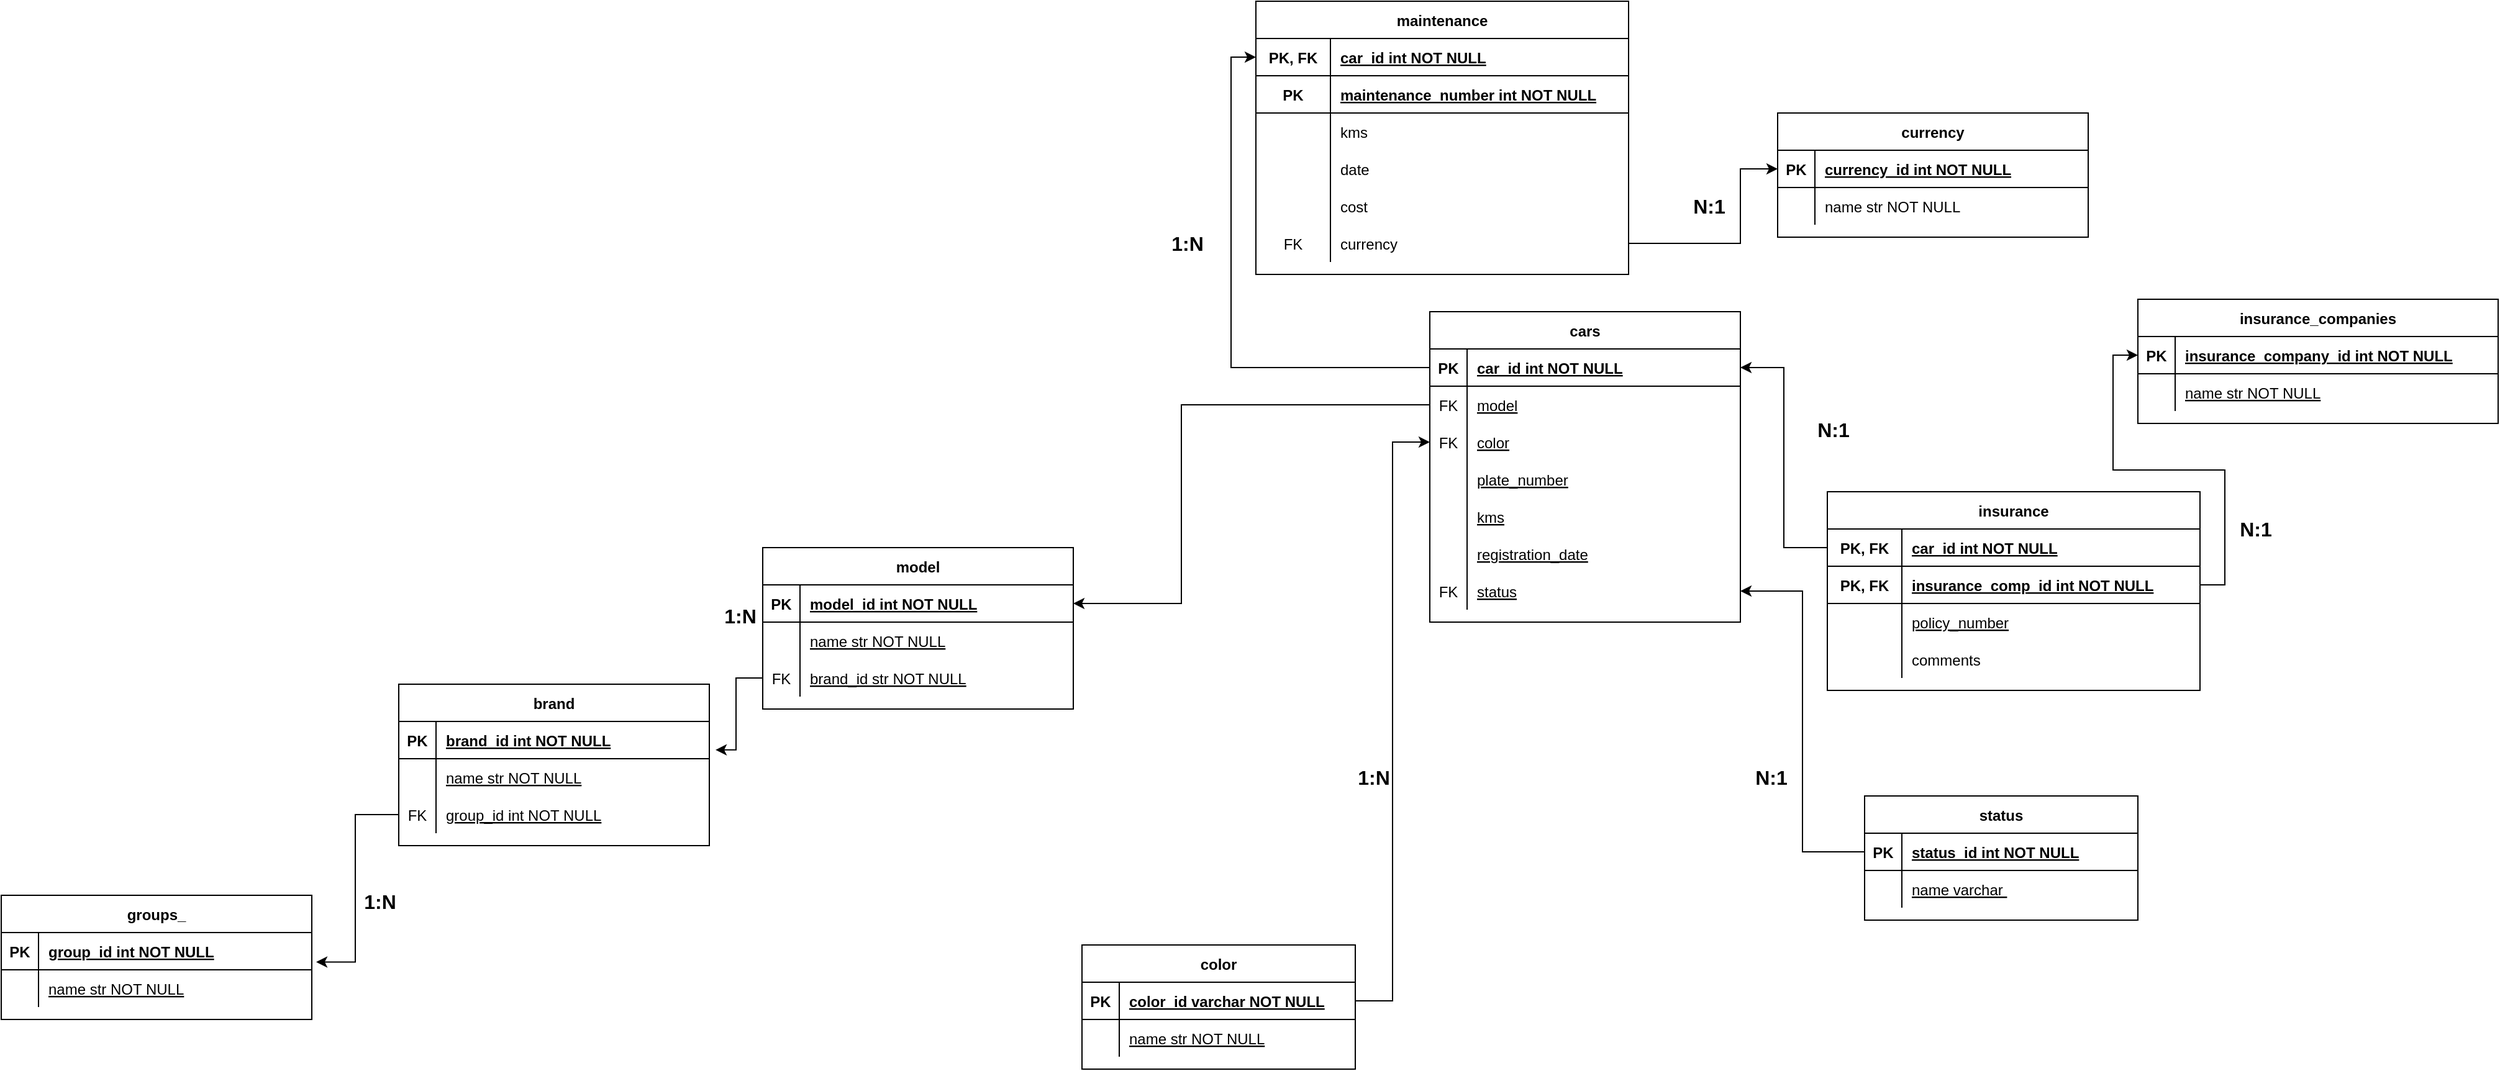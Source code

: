 <mxfile version="20.2.3" type="device"><diagram id="R2lEEEUBdFMjLlhIrx00" name="Page-1"><mxGraphModel dx="3155" dy="2134" grid="1" gridSize="10" guides="1" tooltips="1" connect="1" arrows="1" fold="1" page="1" pageScale="1" pageWidth="850" pageHeight="1100" math="0" shadow="0" extFonts="Permanent Marker^https://fonts.googleapis.com/css?family=Permanent+Marker"><root><mxCell id="0"/><mxCell id="1" parent="0"/><mxCell id="C-vyLk0tnHw3VtMMgP7b-13" value="currency" style="shape=table;startSize=30;container=1;collapsible=1;childLayout=tableLayout;fixedRows=1;rowLines=0;fontStyle=1;align=center;resizeLast=1;" parent="1" vertex="1"><mxGeometry x="400" y="-40" width="250" height="100" as="geometry"/></mxCell><mxCell id="C-vyLk0tnHw3VtMMgP7b-14" value="" style="shape=partialRectangle;collapsible=0;dropTarget=0;pointerEvents=0;fillColor=none;points=[[0,0.5],[1,0.5]];portConstraint=eastwest;top=0;left=0;right=0;bottom=1;" parent="C-vyLk0tnHw3VtMMgP7b-13" vertex="1"><mxGeometry y="30" width="250" height="30" as="geometry"/></mxCell><mxCell id="C-vyLk0tnHw3VtMMgP7b-15" value="PK" style="shape=partialRectangle;overflow=hidden;connectable=0;fillColor=none;top=0;left=0;bottom=0;right=0;fontStyle=1;" parent="C-vyLk0tnHw3VtMMgP7b-14" vertex="1"><mxGeometry width="30" height="30" as="geometry"><mxRectangle width="30" height="30" as="alternateBounds"/></mxGeometry></mxCell><mxCell id="C-vyLk0tnHw3VtMMgP7b-16" value="currency_id int NOT NULL " style="shape=partialRectangle;overflow=hidden;connectable=0;fillColor=none;top=0;left=0;bottom=0;right=0;align=left;spacingLeft=6;fontStyle=5;" parent="C-vyLk0tnHw3VtMMgP7b-14" vertex="1"><mxGeometry x="30" width="220" height="30" as="geometry"><mxRectangle width="220" height="30" as="alternateBounds"/></mxGeometry></mxCell><mxCell id="C-vyLk0tnHw3VtMMgP7b-17" value="" style="shape=partialRectangle;collapsible=0;dropTarget=0;pointerEvents=0;fillColor=none;points=[[0,0.5],[1,0.5]];portConstraint=eastwest;top=0;left=0;right=0;bottom=0;" parent="C-vyLk0tnHw3VtMMgP7b-13" vertex="1"><mxGeometry y="60" width="250" height="30" as="geometry"/></mxCell><mxCell id="C-vyLk0tnHw3VtMMgP7b-18" value="" style="shape=partialRectangle;overflow=hidden;connectable=0;fillColor=none;top=0;left=0;bottom=0;right=0;" parent="C-vyLk0tnHw3VtMMgP7b-17" vertex="1"><mxGeometry width="30" height="30" as="geometry"><mxRectangle width="30" height="30" as="alternateBounds"/></mxGeometry></mxCell><mxCell id="C-vyLk0tnHw3VtMMgP7b-19" value="name str NOT NULL" style="shape=partialRectangle;overflow=hidden;connectable=0;fillColor=none;top=0;left=0;bottom=0;right=0;align=left;spacingLeft=6;" parent="C-vyLk0tnHw3VtMMgP7b-17" vertex="1"><mxGeometry x="30" width="220" height="30" as="geometry"><mxRectangle width="220" height="30" as="alternateBounds"/></mxGeometry></mxCell><mxCell id="C-vyLk0tnHw3VtMMgP7b-23" value="cars" style="shape=table;startSize=30;container=1;collapsible=1;childLayout=tableLayout;fixedRows=1;rowLines=0;fontStyle=1;align=center;resizeLast=1;" parent="1" vertex="1"><mxGeometry x="120" y="120" width="250" height="250" as="geometry"/></mxCell><mxCell id="C-vyLk0tnHw3VtMMgP7b-24" value="" style="shape=partialRectangle;collapsible=0;dropTarget=0;pointerEvents=0;fillColor=none;points=[[0,0.5],[1,0.5]];portConstraint=eastwest;top=0;left=0;right=0;bottom=1;" parent="C-vyLk0tnHw3VtMMgP7b-23" vertex="1"><mxGeometry y="30" width="250" height="30" as="geometry"/></mxCell><mxCell id="C-vyLk0tnHw3VtMMgP7b-25" value="PK" style="shape=partialRectangle;overflow=hidden;connectable=0;fillColor=none;top=0;left=0;bottom=0;right=0;fontStyle=1;" parent="C-vyLk0tnHw3VtMMgP7b-24" vertex="1"><mxGeometry width="30" height="30" as="geometry"><mxRectangle width="30" height="30" as="alternateBounds"/></mxGeometry></mxCell><mxCell id="C-vyLk0tnHw3VtMMgP7b-26" value="car_id int NOT NULL " style="shape=partialRectangle;overflow=hidden;connectable=0;fillColor=none;top=0;left=0;bottom=0;right=0;align=left;spacingLeft=6;fontStyle=5;" parent="C-vyLk0tnHw3VtMMgP7b-24" vertex="1"><mxGeometry x="30" width="220" height="30" as="geometry"><mxRectangle width="220" height="30" as="alternateBounds"/></mxGeometry></mxCell><mxCell id="C-vyLk0tnHw3VtMMgP7b-27" value="" style="shape=partialRectangle;collapsible=0;dropTarget=0;pointerEvents=0;fillColor=none;points=[[0,0.5],[1,0.5]];portConstraint=eastwest;top=0;left=0;right=0;bottom=0;" parent="C-vyLk0tnHw3VtMMgP7b-23" vertex="1"><mxGeometry y="60" width="250" height="30" as="geometry"/></mxCell><mxCell id="C-vyLk0tnHw3VtMMgP7b-28" value="FK" style="shape=partialRectangle;overflow=hidden;connectable=0;fillColor=none;top=0;left=0;bottom=0;right=0;" parent="C-vyLk0tnHw3VtMMgP7b-27" vertex="1"><mxGeometry width="30" height="30" as="geometry"><mxRectangle width="30" height="30" as="alternateBounds"/></mxGeometry></mxCell><mxCell id="C-vyLk0tnHw3VtMMgP7b-29" value="model" style="shape=partialRectangle;overflow=hidden;connectable=0;fillColor=none;top=0;left=0;bottom=0;right=0;align=left;spacingLeft=6;fontStyle=4" parent="C-vyLk0tnHw3VtMMgP7b-27" vertex="1"><mxGeometry x="30" width="220" height="30" as="geometry"><mxRectangle width="220" height="30" as="alternateBounds"/></mxGeometry></mxCell><mxCell id="4IyS7tTy5rEUEqQBm6Ka-112" value="" style="shape=partialRectangle;collapsible=0;dropTarget=0;pointerEvents=0;fillColor=none;points=[[0,0.5],[1,0.5]];portConstraint=eastwest;top=0;left=0;right=0;bottom=0;" vertex="1" parent="C-vyLk0tnHw3VtMMgP7b-23"><mxGeometry y="90" width="250" height="30" as="geometry"/></mxCell><mxCell id="4IyS7tTy5rEUEqQBm6Ka-113" value="FK" style="shape=partialRectangle;overflow=hidden;connectable=0;fillColor=none;top=0;left=0;bottom=0;right=0;" vertex="1" parent="4IyS7tTy5rEUEqQBm6Ka-112"><mxGeometry width="30" height="30" as="geometry"><mxRectangle width="30" height="30" as="alternateBounds"/></mxGeometry></mxCell><mxCell id="4IyS7tTy5rEUEqQBm6Ka-114" value="color" style="shape=partialRectangle;overflow=hidden;connectable=0;fillColor=none;top=0;left=0;bottom=0;right=0;align=left;spacingLeft=6;fontStyle=4" vertex="1" parent="4IyS7tTy5rEUEqQBm6Ka-112"><mxGeometry x="30" width="220" height="30" as="geometry"><mxRectangle width="220" height="30" as="alternateBounds"/></mxGeometry></mxCell><mxCell id="4IyS7tTy5rEUEqQBm6Ka-4" value="" style="shape=partialRectangle;collapsible=0;dropTarget=0;pointerEvents=0;fillColor=none;points=[[0,0.5],[1,0.5]];portConstraint=eastwest;top=0;left=0;right=0;bottom=0;" vertex="1" parent="C-vyLk0tnHw3VtMMgP7b-23"><mxGeometry y="120" width="250" height="30" as="geometry"/></mxCell><mxCell id="4IyS7tTy5rEUEqQBm6Ka-5" value="" style="shape=partialRectangle;overflow=hidden;connectable=0;fillColor=none;top=0;left=0;bottom=0;right=0;" vertex="1" parent="4IyS7tTy5rEUEqQBm6Ka-4"><mxGeometry width="30" height="30" as="geometry"><mxRectangle width="30" height="30" as="alternateBounds"/></mxGeometry></mxCell><mxCell id="4IyS7tTy5rEUEqQBm6Ka-6" value="plate_number" style="shape=partialRectangle;overflow=hidden;connectable=0;fillColor=none;top=0;left=0;bottom=0;right=0;align=left;spacingLeft=6;fontStyle=4" vertex="1" parent="4IyS7tTy5rEUEqQBm6Ka-4"><mxGeometry x="30" width="220" height="30" as="geometry"><mxRectangle width="220" height="30" as="alternateBounds"/></mxGeometry></mxCell><mxCell id="4IyS7tTy5rEUEqQBm6Ka-7" value="" style="shape=partialRectangle;collapsible=0;dropTarget=0;pointerEvents=0;fillColor=none;points=[[0,0.5],[1,0.5]];portConstraint=eastwest;top=0;left=0;right=0;bottom=0;" vertex="1" parent="C-vyLk0tnHw3VtMMgP7b-23"><mxGeometry y="150" width="250" height="30" as="geometry"/></mxCell><mxCell id="4IyS7tTy5rEUEqQBm6Ka-8" value="" style="shape=partialRectangle;overflow=hidden;connectable=0;fillColor=none;top=0;left=0;bottom=0;right=0;" vertex="1" parent="4IyS7tTy5rEUEqQBm6Ka-7"><mxGeometry width="30" height="30" as="geometry"><mxRectangle width="30" height="30" as="alternateBounds"/></mxGeometry></mxCell><mxCell id="4IyS7tTy5rEUEqQBm6Ka-9" value="kms" style="shape=partialRectangle;overflow=hidden;connectable=0;fillColor=none;top=0;left=0;bottom=0;right=0;align=left;spacingLeft=6;fontStyle=4" vertex="1" parent="4IyS7tTy5rEUEqQBm6Ka-7"><mxGeometry x="30" width="220" height="30" as="geometry"><mxRectangle width="220" height="30" as="alternateBounds"/></mxGeometry></mxCell><mxCell id="4IyS7tTy5rEUEqQBm6Ka-10" value="" style="shape=partialRectangle;collapsible=0;dropTarget=0;pointerEvents=0;fillColor=none;points=[[0,0.5],[1,0.5]];portConstraint=eastwest;top=0;left=0;right=0;bottom=0;" vertex="1" parent="C-vyLk0tnHw3VtMMgP7b-23"><mxGeometry y="180" width="250" height="30" as="geometry"/></mxCell><mxCell id="4IyS7tTy5rEUEqQBm6Ka-11" value="" style="shape=partialRectangle;overflow=hidden;connectable=0;fillColor=none;top=0;left=0;bottom=0;right=0;" vertex="1" parent="4IyS7tTy5rEUEqQBm6Ka-10"><mxGeometry width="30" height="30" as="geometry"><mxRectangle width="30" height="30" as="alternateBounds"/></mxGeometry></mxCell><mxCell id="4IyS7tTy5rEUEqQBm6Ka-12" value="registration_date" style="shape=partialRectangle;overflow=hidden;connectable=0;fillColor=none;top=0;left=0;bottom=0;right=0;align=left;spacingLeft=6;fontStyle=4" vertex="1" parent="4IyS7tTy5rEUEqQBm6Ka-10"><mxGeometry x="30" width="220" height="30" as="geometry"><mxRectangle width="220" height="30" as="alternateBounds"/></mxGeometry></mxCell><mxCell id="4IyS7tTy5rEUEqQBm6Ka-13" value="" style="shape=partialRectangle;collapsible=0;dropTarget=0;pointerEvents=0;fillColor=none;points=[[0,0.5],[1,0.5]];portConstraint=eastwest;top=0;left=0;right=0;bottom=0;" vertex="1" parent="C-vyLk0tnHw3VtMMgP7b-23"><mxGeometry y="210" width="250" height="30" as="geometry"/></mxCell><mxCell id="4IyS7tTy5rEUEqQBm6Ka-14" value="FK" style="shape=partialRectangle;overflow=hidden;connectable=0;fillColor=none;top=0;left=0;bottom=0;right=0;" vertex="1" parent="4IyS7tTy5rEUEqQBm6Ka-13"><mxGeometry width="30" height="30" as="geometry"><mxRectangle width="30" height="30" as="alternateBounds"/></mxGeometry></mxCell><mxCell id="4IyS7tTy5rEUEqQBm6Ka-15" value="status" style="shape=partialRectangle;overflow=hidden;connectable=0;fillColor=none;top=0;left=0;bottom=0;right=0;align=left;spacingLeft=6;fontStyle=4" vertex="1" parent="4IyS7tTy5rEUEqQBm6Ka-13"><mxGeometry x="30" width="220" height="30" as="geometry"><mxRectangle width="220" height="30" as="alternateBounds"/></mxGeometry></mxCell><mxCell id="4IyS7tTy5rEUEqQBm6Ka-37" value="maintenance" style="shape=table;startSize=30;container=1;collapsible=1;childLayout=tableLayout;fixedRows=1;rowLines=0;fontStyle=1;align=center;resizeLast=1;" vertex="1" parent="1"><mxGeometry x="-20" y="-130" width="300" height="220" as="geometry"/></mxCell><mxCell id="4IyS7tTy5rEUEqQBm6Ka-38" value="" style="shape=partialRectangle;collapsible=0;dropTarget=0;pointerEvents=0;fillColor=none;points=[[0,0.5],[1,0.5]];portConstraint=eastwest;top=0;left=0;right=0;bottom=1;" vertex="1" parent="4IyS7tTy5rEUEqQBm6Ka-37"><mxGeometry y="30" width="300" height="30" as="geometry"/></mxCell><mxCell id="4IyS7tTy5rEUEqQBm6Ka-39" value="PK, FK" style="shape=partialRectangle;overflow=hidden;connectable=0;fillColor=none;top=0;left=0;bottom=0;right=0;fontStyle=1;" vertex="1" parent="4IyS7tTy5rEUEqQBm6Ka-38"><mxGeometry width="60" height="30" as="geometry"><mxRectangle width="60" height="30" as="alternateBounds"/></mxGeometry></mxCell><mxCell id="4IyS7tTy5rEUEqQBm6Ka-40" value="car_id int NOT NULL " style="shape=partialRectangle;overflow=hidden;connectable=0;fillColor=none;top=0;left=0;bottom=0;right=0;align=left;spacingLeft=6;fontStyle=5;" vertex="1" parent="4IyS7tTy5rEUEqQBm6Ka-38"><mxGeometry x="60" width="240" height="30" as="geometry"><mxRectangle width="240" height="30" as="alternateBounds"/></mxGeometry></mxCell><mxCell id="4IyS7tTy5rEUEqQBm6Ka-41" value="" style="shape=partialRectangle;collapsible=0;dropTarget=0;pointerEvents=0;fillColor=none;points=[[0,0.5],[1,0.5]];portConstraint=eastwest;top=0;left=0;right=0;bottom=1;" vertex="1" parent="4IyS7tTy5rEUEqQBm6Ka-37"><mxGeometry y="60" width="300" height="30" as="geometry"/></mxCell><mxCell id="4IyS7tTy5rEUEqQBm6Ka-42" value="PK" style="shape=partialRectangle;overflow=hidden;connectable=0;fillColor=none;top=0;left=0;bottom=0;right=0;fontStyle=1;" vertex="1" parent="4IyS7tTy5rEUEqQBm6Ka-41"><mxGeometry width="60" height="30" as="geometry"><mxRectangle width="60" height="30" as="alternateBounds"/></mxGeometry></mxCell><mxCell id="4IyS7tTy5rEUEqQBm6Ka-43" value="maintenance_number int NOT NULL " style="shape=partialRectangle;overflow=hidden;connectable=0;fillColor=none;top=0;left=0;bottom=0;right=0;align=left;spacingLeft=6;fontStyle=5;" vertex="1" parent="4IyS7tTy5rEUEqQBm6Ka-41"><mxGeometry x="60" width="240" height="30" as="geometry"><mxRectangle width="240" height="30" as="alternateBounds"/></mxGeometry></mxCell><mxCell id="4IyS7tTy5rEUEqQBm6Ka-44" value="" style="shape=partialRectangle;collapsible=0;dropTarget=0;pointerEvents=0;fillColor=none;points=[[0,0.5],[1,0.5]];portConstraint=eastwest;top=0;left=0;right=0;bottom=0;" vertex="1" parent="4IyS7tTy5rEUEqQBm6Ka-37"><mxGeometry y="90" width="300" height="30" as="geometry"/></mxCell><mxCell id="4IyS7tTy5rEUEqQBm6Ka-45" value="" style="shape=partialRectangle;overflow=hidden;connectable=0;fillColor=none;top=0;left=0;bottom=0;right=0;" vertex="1" parent="4IyS7tTy5rEUEqQBm6Ka-44"><mxGeometry width="60" height="30" as="geometry"><mxRectangle width="60" height="30" as="alternateBounds"/></mxGeometry></mxCell><mxCell id="4IyS7tTy5rEUEqQBm6Ka-46" value="kms" style="shape=partialRectangle;overflow=hidden;connectable=0;fillColor=none;top=0;left=0;bottom=0;right=0;align=left;spacingLeft=6;" vertex="1" parent="4IyS7tTy5rEUEqQBm6Ka-44"><mxGeometry x="60" width="240" height="30" as="geometry"><mxRectangle width="240" height="30" as="alternateBounds"/></mxGeometry></mxCell><mxCell id="4IyS7tTy5rEUEqQBm6Ka-47" value="" style="shape=partialRectangle;collapsible=0;dropTarget=0;pointerEvents=0;fillColor=none;points=[[0,0.5],[1,0.5]];portConstraint=eastwest;top=0;left=0;right=0;bottom=0;" vertex="1" parent="4IyS7tTy5rEUEqQBm6Ka-37"><mxGeometry y="120" width="300" height="30" as="geometry"/></mxCell><mxCell id="4IyS7tTy5rEUEqQBm6Ka-48" value="" style="shape=partialRectangle;overflow=hidden;connectable=0;fillColor=none;top=0;left=0;bottom=0;right=0;" vertex="1" parent="4IyS7tTy5rEUEqQBm6Ka-47"><mxGeometry width="60" height="30" as="geometry"><mxRectangle width="60" height="30" as="alternateBounds"/></mxGeometry></mxCell><mxCell id="4IyS7tTy5rEUEqQBm6Ka-49" value="date" style="shape=partialRectangle;overflow=hidden;connectable=0;fillColor=none;top=0;left=0;bottom=0;right=0;align=left;spacingLeft=6;" vertex="1" parent="4IyS7tTy5rEUEqQBm6Ka-47"><mxGeometry x="60" width="240" height="30" as="geometry"><mxRectangle width="240" height="30" as="alternateBounds"/></mxGeometry></mxCell><mxCell id="4IyS7tTy5rEUEqQBm6Ka-50" value="" style="shape=partialRectangle;collapsible=0;dropTarget=0;pointerEvents=0;fillColor=none;points=[[0,0.5],[1,0.5]];portConstraint=eastwest;top=0;left=0;right=0;bottom=0;" vertex="1" parent="4IyS7tTy5rEUEqQBm6Ka-37"><mxGeometry y="150" width="300" height="30" as="geometry"/></mxCell><mxCell id="4IyS7tTy5rEUEqQBm6Ka-51" value="" style="shape=partialRectangle;overflow=hidden;connectable=0;fillColor=none;top=0;left=0;bottom=0;right=0;" vertex="1" parent="4IyS7tTy5rEUEqQBm6Ka-50"><mxGeometry width="60" height="30" as="geometry"><mxRectangle width="60" height="30" as="alternateBounds"/></mxGeometry></mxCell><mxCell id="4IyS7tTy5rEUEqQBm6Ka-52" value="cost" style="shape=partialRectangle;overflow=hidden;connectable=0;fillColor=none;top=0;left=0;bottom=0;right=0;align=left;spacingLeft=6;" vertex="1" parent="4IyS7tTy5rEUEqQBm6Ka-50"><mxGeometry x="60" width="240" height="30" as="geometry"><mxRectangle width="240" height="30" as="alternateBounds"/></mxGeometry></mxCell><mxCell id="4IyS7tTy5rEUEqQBm6Ka-53" value="" style="shape=partialRectangle;collapsible=0;dropTarget=0;pointerEvents=0;fillColor=none;points=[[0,0.5],[1,0.5]];portConstraint=eastwest;top=0;left=0;right=0;bottom=0;" vertex="1" parent="4IyS7tTy5rEUEqQBm6Ka-37"><mxGeometry y="180" width="300" height="30" as="geometry"/></mxCell><mxCell id="4IyS7tTy5rEUEqQBm6Ka-54" value="FK" style="shape=partialRectangle;overflow=hidden;connectable=0;fillColor=none;top=0;left=0;bottom=0;right=0;" vertex="1" parent="4IyS7tTy5rEUEqQBm6Ka-53"><mxGeometry width="60" height="30" as="geometry"><mxRectangle width="60" height="30" as="alternateBounds"/></mxGeometry></mxCell><mxCell id="4IyS7tTy5rEUEqQBm6Ka-55" value="currency" style="shape=partialRectangle;overflow=hidden;connectable=0;fillColor=none;top=0;left=0;bottom=0;right=0;align=left;spacingLeft=6;" vertex="1" parent="4IyS7tTy5rEUEqQBm6Ka-53"><mxGeometry x="60" width="240" height="30" as="geometry"><mxRectangle width="240" height="30" as="alternateBounds"/></mxGeometry></mxCell><mxCell id="4IyS7tTy5rEUEqQBm6Ka-56" value="model" style="shape=table;startSize=30;container=1;collapsible=1;childLayout=tableLayout;fixedRows=1;rowLines=0;fontStyle=1;align=center;resizeLast=1;" vertex="1" parent="1"><mxGeometry x="-417" y="310" width="250" height="130" as="geometry"/></mxCell><mxCell id="4IyS7tTy5rEUEqQBm6Ka-57" value="" style="shape=partialRectangle;collapsible=0;dropTarget=0;pointerEvents=0;fillColor=none;points=[[0,0.5],[1,0.5]];portConstraint=eastwest;top=0;left=0;right=0;bottom=1;" vertex="1" parent="4IyS7tTy5rEUEqQBm6Ka-56"><mxGeometry y="30" width="250" height="30" as="geometry"/></mxCell><mxCell id="4IyS7tTy5rEUEqQBm6Ka-58" value="PK" style="shape=partialRectangle;overflow=hidden;connectable=0;fillColor=none;top=0;left=0;bottom=0;right=0;fontStyle=1;" vertex="1" parent="4IyS7tTy5rEUEqQBm6Ka-57"><mxGeometry width="30" height="30" as="geometry"><mxRectangle width="30" height="30" as="alternateBounds"/></mxGeometry></mxCell><mxCell id="4IyS7tTy5rEUEqQBm6Ka-59" value="model_id int NOT NULL " style="shape=partialRectangle;overflow=hidden;connectable=0;fillColor=none;top=0;left=0;bottom=0;right=0;align=left;spacingLeft=6;fontStyle=5;" vertex="1" parent="4IyS7tTy5rEUEqQBm6Ka-57"><mxGeometry x="30" width="220" height="30" as="geometry"><mxRectangle width="220" height="30" as="alternateBounds"/></mxGeometry></mxCell><mxCell id="4IyS7tTy5rEUEqQBm6Ka-60" value="" style="shape=partialRectangle;collapsible=0;dropTarget=0;pointerEvents=0;fillColor=none;points=[[0,0.5],[1,0.5]];portConstraint=eastwest;top=0;left=0;right=0;bottom=0;" vertex="1" parent="4IyS7tTy5rEUEqQBm6Ka-56"><mxGeometry y="60" width="250" height="30" as="geometry"/></mxCell><mxCell id="4IyS7tTy5rEUEqQBm6Ka-61" value="" style="shape=partialRectangle;overflow=hidden;connectable=0;fillColor=none;top=0;left=0;bottom=0;right=0;" vertex="1" parent="4IyS7tTy5rEUEqQBm6Ka-60"><mxGeometry width="30" height="30" as="geometry"><mxRectangle width="30" height="30" as="alternateBounds"/></mxGeometry></mxCell><mxCell id="4IyS7tTy5rEUEqQBm6Ka-62" value="name str NOT NULL" style="shape=partialRectangle;overflow=hidden;connectable=0;fillColor=none;top=0;left=0;bottom=0;right=0;align=left;spacingLeft=6;fontStyle=4" vertex="1" parent="4IyS7tTy5rEUEqQBm6Ka-60"><mxGeometry x="30" width="220" height="30" as="geometry"><mxRectangle width="220" height="30" as="alternateBounds"/></mxGeometry></mxCell><mxCell id="4IyS7tTy5rEUEqQBm6Ka-63" value="" style="shape=partialRectangle;collapsible=0;dropTarget=0;pointerEvents=0;fillColor=none;points=[[0,0.5],[1,0.5]];portConstraint=eastwest;top=0;left=0;right=0;bottom=0;" vertex="1" parent="4IyS7tTy5rEUEqQBm6Ka-56"><mxGeometry y="90" width="250" height="30" as="geometry"/></mxCell><mxCell id="4IyS7tTy5rEUEqQBm6Ka-64" value="FK" style="shape=partialRectangle;overflow=hidden;connectable=0;fillColor=none;top=0;left=0;bottom=0;right=0;" vertex="1" parent="4IyS7tTy5rEUEqQBm6Ka-63"><mxGeometry width="30" height="30" as="geometry"><mxRectangle width="30" height="30" as="alternateBounds"/></mxGeometry></mxCell><mxCell id="4IyS7tTy5rEUEqQBm6Ka-65" value="brand_id str NOT NULL" style="shape=partialRectangle;overflow=hidden;connectable=0;fillColor=none;top=0;left=0;bottom=0;right=0;align=left;spacingLeft=6;fontStyle=4" vertex="1" parent="4IyS7tTy5rEUEqQBm6Ka-63"><mxGeometry x="30" width="220" height="30" as="geometry"><mxRectangle width="220" height="30" as="alternateBounds"/></mxGeometry></mxCell><mxCell id="4IyS7tTy5rEUEqQBm6Ka-66" value="brand" style="shape=table;startSize=30;container=1;collapsible=1;childLayout=tableLayout;fixedRows=1;rowLines=0;fontStyle=1;align=center;resizeLast=1;" vertex="1" parent="1"><mxGeometry x="-710" y="420" width="250" height="130" as="geometry"/></mxCell><mxCell id="4IyS7tTy5rEUEqQBm6Ka-67" value="" style="shape=partialRectangle;collapsible=0;dropTarget=0;pointerEvents=0;fillColor=none;points=[[0,0.5],[1,0.5]];portConstraint=eastwest;top=0;left=0;right=0;bottom=1;" vertex="1" parent="4IyS7tTy5rEUEqQBm6Ka-66"><mxGeometry y="30" width="250" height="30" as="geometry"/></mxCell><mxCell id="4IyS7tTy5rEUEqQBm6Ka-68" value="PK" style="shape=partialRectangle;overflow=hidden;connectable=0;fillColor=none;top=0;left=0;bottom=0;right=0;fontStyle=1;" vertex="1" parent="4IyS7tTy5rEUEqQBm6Ka-67"><mxGeometry width="30" height="30" as="geometry"><mxRectangle width="30" height="30" as="alternateBounds"/></mxGeometry></mxCell><mxCell id="4IyS7tTy5rEUEqQBm6Ka-69" value="brand_id int NOT NULL " style="shape=partialRectangle;overflow=hidden;connectable=0;fillColor=none;top=0;left=0;bottom=0;right=0;align=left;spacingLeft=6;fontStyle=5;" vertex="1" parent="4IyS7tTy5rEUEqQBm6Ka-67"><mxGeometry x="30" width="220" height="30" as="geometry"><mxRectangle width="220" height="30" as="alternateBounds"/></mxGeometry></mxCell><mxCell id="4IyS7tTy5rEUEqQBm6Ka-70" value="" style="shape=partialRectangle;collapsible=0;dropTarget=0;pointerEvents=0;fillColor=none;points=[[0,0.5],[1,0.5]];portConstraint=eastwest;top=0;left=0;right=0;bottom=0;" vertex="1" parent="4IyS7tTy5rEUEqQBm6Ka-66"><mxGeometry y="60" width="250" height="30" as="geometry"/></mxCell><mxCell id="4IyS7tTy5rEUEqQBm6Ka-71" value="" style="shape=partialRectangle;overflow=hidden;connectable=0;fillColor=none;top=0;left=0;bottom=0;right=0;" vertex="1" parent="4IyS7tTy5rEUEqQBm6Ka-70"><mxGeometry width="30" height="30" as="geometry"><mxRectangle width="30" height="30" as="alternateBounds"/></mxGeometry></mxCell><mxCell id="4IyS7tTy5rEUEqQBm6Ka-72" value="name str NOT NULL" style="shape=partialRectangle;overflow=hidden;connectable=0;fillColor=none;top=0;left=0;bottom=0;right=0;align=left;spacingLeft=6;fontStyle=4" vertex="1" parent="4IyS7tTy5rEUEqQBm6Ka-70"><mxGeometry x="30" width="220" height="30" as="geometry"><mxRectangle width="220" height="30" as="alternateBounds"/></mxGeometry></mxCell><mxCell id="4IyS7tTy5rEUEqQBm6Ka-97" value="" style="shape=partialRectangle;collapsible=0;dropTarget=0;pointerEvents=0;fillColor=none;points=[[0,0.5],[1,0.5]];portConstraint=eastwest;top=0;left=0;right=0;bottom=0;" vertex="1" parent="4IyS7tTy5rEUEqQBm6Ka-66"><mxGeometry y="90" width="250" height="30" as="geometry"/></mxCell><mxCell id="4IyS7tTy5rEUEqQBm6Ka-98" value="FK" style="shape=partialRectangle;overflow=hidden;connectable=0;fillColor=none;top=0;left=0;bottom=0;right=0;" vertex="1" parent="4IyS7tTy5rEUEqQBm6Ka-97"><mxGeometry width="30" height="30" as="geometry"><mxRectangle width="30" height="30" as="alternateBounds"/></mxGeometry></mxCell><mxCell id="4IyS7tTy5rEUEqQBm6Ka-99" value="group_id int NOT NULL" style="shape=partialRectangle;overflow=hidden;connectable=0;fillColor=none;top=0;left=0;bottom=0;right=0;align=left;spacingLeft=6;fontStyle=4" vertex="1" parent="4IyS7tTy5rEUEqQBm6Ka-97"><mxGeometry x="30" width="220" height="30" as="geometry"><mxRectangle width="220" height="30" as="alternateBounds"/></mxGeometry></mxCell><mxCell id="4IyS7tTy5rEUEqQBm6Ka-76" value="groups_" style="shape=table;startSize=30;container=1;collapsible=1;childLayout=tableLayout;fixedRows=1;rowLines=0;fontStyle=1;align=center;resizeLast=1;" vertex="1" parent="1"><mxGeometry x="-1030" y="590" width="250" height="100" as="geometry"/></mxCell><mxCell id="4IyS7tTy5rEUEqQBm6Ka-77" value="" style="shape=partialRectangle;collapsible=0;dropTarget=0;pointerEvents=0;fillColor=none;points=[[0,0.5],[1,0.5]];portConstraint=eastwest;top=0;left=0;right=0;bottom=1;" vertex="1" parent="4IyS7tTy5rEUEqQBm6Ka-76"><mxGeometry y="30" width="250" height="30" as="geometry"/></mxCell><mxCell id="4IyS7tTy5rEUEqQBm6Ka-78" value="PK" style="shape=partialRectangle;overflow=hidden;connectable=0;fillColor=none;top=0;left=0;bottom=0;right=0;fontStyle=1;" vertex="1" parent="4IyS7tTy5rEUEqQBm6Ka-77"><mxGeometry width="30" height="30" as="geometry"><mxRectangle width="30" height="30" as="alternateBounds"/></mxGeometry></mxCell><mxCell id="4IyS7tTy5rEUEqQBm6Ka-79" value="group_id int NOT NULL " style="shape=partialRectangle;overflow=hidden;connectable=0;fillColor=none;top=0;left=0;bottom=0;right=0;align=left;spacingLeft=6;fontStyle=5;" vertex="1" parent="4IyS7tTy5rEUEqQBm6Ka-77"><mxGeometry x="30" width="220" height="30" as="geometry"><mxRectangle width="220" height="30" as="alternateBounds"/></mxGeometry></mxCell><mxCell id="4IyS7tTy5rEUEqQBm6Ka-80" value="" style="shape=partialRectangle;collapsible=0;dropTarget=0;pointerEvents=0;fillColor=none;points=[[0,0.5],[1,0.5]];portConstraint=eastwest;top=0;left=0;right=0;bottom=0;" vertex="1" parent="4IyS7tTy5rEUEqQBm6Ka-76"><mxGeometry y="60" width="250" height="30" as="geometry"/></mxCell><mxCell id="4IyS7tTy5rEUEqQBm6Ka-81" value="" style="shape=partialRectangle;overflow=hidden;connectable=0;fillColor=none;top=0;left=0;bottom=0;right=0;" vertex="1" parent="4IyS7tTy5rEUEqQBm6Ka-80"><mxGeometry width="30" height="30" as="geometry"><mxRectangle width="30" height="30" as="alternateBounds"/></mxGeometry></mxCell><mxCell id="4IyS7tTy5rEUEqQBm6Ka-82" value="name str NOT NULL" style="shape=partialRectangle;overflow=hidden;connectable=0;fillColor=none;top=0;left=0;bottom=0;right=0;align=left;spacingLeft=6;fontStyle=4" vertex="1" parent="4IyS7tTy5rEUEqQBm6Ka-80"><mxGeometry x="30" width="220" height="30" as="geometry"><mxRectangle width="220" height="30" as="alternateBounds"/></mxGeometry></mxCell><mxCell id="4IyS7tTy5rEUEqQBm6Ka-90" value="" style="edgeStyle=elbowEdgeStyle;elbow=horizontal;endArrow=classic;html=1;rounded=0;exitX=0;exitY=0.5;exitDx=0;exitDy=0;entryX=1;entryY=0.5;entryDx=0;entryDy=0;" edge="1" parent="1" source="C-vyLk0tnHw3VtMMgP7b-27" target="4IyS7tTy5rEUEqQBm6Ka-57"><mxGeometry width="50" height="50" relative="1" as="geometry"><mxPoint x="50" y="260" as="sourcePoint"/><mxPoint x="-270" y="290" as="targetPoint"/><Array as="points"><mxPoint x="-80" y="260"/><mxPoint x="-60" y="280"/><mxPoint x="-30" y="270"/><mxPoint y="250"/><mxPoint x="-50" y="260"/><mxPoint x="-140" y="270"/><mxPoint x="-330" y="320"/><mxPoint x="-160" y="230"/><mxPoint x="-150" y="260"/></Array></mxGeometry></mxCell><mxCell id="4IyS7tTy5rEUEqQBm6Ka-101" value="color" style="shape=table;startSize=30;container=1;collapsible=1;childLayout=tableLayout;fixedRows=1;rowLines=0;fontStyle=1;align=center;resizeLast=1;" vertex="1" parent="1"><mxGeometry x="-160" y="630" width="220" height="100" as="geometry"/></mxCell><mxCell id="4IyS7tTy5rEUEqQBm6Ka-102" value="" style="shape=partialRectangle;collapsible=0;dropTarget=0;pointerEvents=0;fillColor=none;points=[[0,0.5],[1,0.5]];portConstraint=eastwest;top=0;left=0;right=0;bottom=1;" vertex="1" parent="4IyS7tTy5rEUEqQBm6Ka-101"><mxGeometry y="30" width="220" height="30" as="geometry"/></mxCell><mxCell id="4IyS7tTy5rEUEqQBm6Ka-103" value="PK" style="shape=partialRectangle;overflow=hidden;connectable=0;fillColor=none;top=0;left=0;bottom=0;right=0;fontStyle=1;" vertex="1" parent="4IyS7tTy5rEUEqQBm6Ka-102"><mxGeometry width="30" height="30" as="geometry"><mxRectangle width="30" height="30" as="alternateBounds"/></mxGeometry></mxCell><mxCell id="4IyS7tTy5rEUEqQBm6Ka-104" value="color_id varchar NOT NULL " style="shape=partialRectangle;overflow=hidden;connectable=0;fillColor=none;top=0;left=0;bottom=0;right=0;align=left;spacingLeft=6;fontStyle=5;" vertex="1" parent="4IyS7tTy5rEUEqQBm6Ka-102"><mxGeometry x="30" width="190" height="30" as="geometry"><mxRectangle width="190" height="30" as="alternateBounds"/></mxGeometry></mxCell><mxCell id="4IyS7tTy5rEUEqQBm6Ka-105" value="" style="shape=partialRectangle;collapsible=0;dropTarget=0;pointerEvents=0;fillColor=none;points=[[0,0.5],[1,0.5]];portConstraint=eastwest;top=0;left=0;right=0;bottom=0;" vertex="1" parent="4IyS7tTy5rEUEqQBm6Ka-101"><mxGeometry y="60" width="220" height="30" as="geometry"/></mxCell><mxCell id="4IyS7tTy5rEUEqQBm6Ka-106" value="" style="shape=partialRectangle;overflow=hidden;connectable=0;fillColor=none;top=0;left=0;bottom=0;right=0;" vertex="1" parent="4IyS7tTy5rEUEqQBm6Ka-105"><mxGeometry width="30" height="30" as="geometry"><mxRectangle width="30" height="30" as="alternateBounds"/></mxGeometry></mxCell><mxCell id="4IyS7tTy5rEUEqQBm6Ka-107" value="name str NOT NULL" style="shape=partialRectangle;overflow=hidden;connectable=0;fillColor=none;top=0;left=0;bottom=0;right=0;align=left;spacingLeft=6;fontStyle=4" vertex="1" parent="4IyS7tTy5rEUEqQBm6Ka-105"><mxGeometry x="30" width="190" height="30" as="geometry"><mxRectangle width="190" height="30" as="alternateBounds"/></mxGeometry></mxCell><mxCell id="4IyS7tTy5rEUEqQBm6Ka-118" style="edgeStyle=orthogonalEdgeStyle;rounded=0;orthogonalLoop=1;jettySize=auto;html=1;entryX=0;entryY=0.5;entryDx=0;entryDy=0;exitX=1;exitY=0.5;exitDx=0;exitDy=0;" edge="1" parent="1" source="4IyS7tTy5rEUEqQBm6Ka-53" target="C-vyLk0tnHw3VtMMgP7b-14"><mxGeometry relative="1" as="geometry"><mxPoint x="750" y="315" as="sourcePoint"/><Array as="points"><mxPoint x="370" y="65"/><mxPoint x="370" y="5"/></Array></mxGeometry></mxCell><mxCell id="4IyS7tTy5rEUEqQBm6Ka-123" style="edgeStyle=orthogonalEdgeStyle;rounded=0;orthogonalLoop=1;jettySize=auto;html=1;entryX=0;entryY=0.5;entryDx=0;entryDy=0;" edge="1" parent="1" source="C-vyLk0tnHw3VtMMgP7b-24" target="4IyS7tTy5rEUEqQBm6Ka-38"><mxGeometry relative="1" as="geometry"/></mxCell><mxCell id="4IyS7tTy5rEUEqQBm6Ka-124" value="insurance" style="shape=table;startSize=30;container=1;collapsible=1;childLayout=tableLayout;fixedRows=1;rowLines=0;fontStyle=1;align=center;resizeLast=1;" vertex="1" parent="1"><mxGeometry x="440" y="265" width="300" height="160" as="geometry"/></mxCell><mxCell id="4IyS7tTy5rEUEqQBm6Ka-125" value="" style="shape=partialRectangle;collapsible=0;dropTarget=0;pointerEvents=0;fillColor=none;points=[[0,0.5],[1,0.5]];portConstraint=eastwest;top=0;left=0;right=0;bottom=1;" vertex="1" parent="4IyS7tTy5rEUEqQBm6Ka-124"><mxGeometry y="30" width="300" height="30" as="geometry"/></mxCell><mxCell id="4IyS7tTy5rEUEqQBm6Ka-126" value="PK, FK" style="shape=partialRectangle;overflow=hidden;connectable=0;fillColor=none;top=0;left=0;bottom=0;right=0;fontStyle=1;" vertex="1" parent="4IyS7tTy5rEUEqQBm6Ka-125"><mxGeometry width="60" height="30" as="geometry"><mxRectangle width="60" height="30" as="alternateBounds"/></mxGeometry></mxCell><mxCell id="4IyS7tTy5rEUEqQBm6Ka-127" value="car_id int NOT NULL " style="shape=partialRectangle;overflow=hidden;connectable=0;fillColor=none;top=0;left=0;bottom=0;right=0;align=left;spacingLeft=6;fontStyle=5;" vertex="1" parent="4IyS7tTy5rEUEqQBm6Ka-125"><mxGeometry x="60" width="240" height="30" as="geometry"><mxRectangle width="240" height="30" as="alternateBounds"/></mxGeometry></mxCell><mxCell id="4IyS7tTy5rEUEqQBm6Ka-128" value="" style="shape=partialRectangle;collapsible=0;dropTarget=0;pointerEvents=0;fillColor=none;points=[[0,0.5],[1,0.5]];portConstraint=eastwest;top=0;left=0;right=0;bottom=1;" vertex="1" parent="4IyS7tTy5rEUEqQBm6Ka-124"><mxGeometry y="60" width="300" height="30" as="geometry"/></mxCell><mxCell id="4IyS7tTy5rEUEqQBm6Ka-129" value="PK, FK" style="shape=partialRectangle;overflow=hidden;connectable=0;fillColor=none;top=0;left=0;bottom=0;right=0;fontStyle=1;" vertex="1" parent="4IyS7tTy5rEUEqQBm6Ka-128"><mxGeometry width="60" height="30" as="geometry"><mxRectangle width="60" height="30" as="alternateBounds"/></mxGeometry></mxCell><mxCell id="4IyS7tTy5rEUEqQBm6Ka-130" value="insurance_comp_id int NOT NULL " style="shape=partialRectangle;overflow=hidden;connectable=0;fillColor=none;top=0;left=0;bottom=0;right=0;align=left;spacingLeft=6;fontStyle=5;" vertex="1" parent="4IyS7tTy5rEUEqQBm6Ka-128"><mxGeometry x="60" width="240" height="30" as="geometry"><mxRectangle width="240" height="30" as="alternateBounds"/></mxGeometry></mxCell><mxCell id="4IyS7tTy5rEUEqQBm6Ka-131" value="" style="shape=partialRectangle;collapsible=0;dropTarget=0;pointerEvents=0;fillColor=none;points=[[0,0.5],[1,0.5]];portConstraint=eastwest;top=0;left=0;right=0;bottom=0;" vertex="1" parent="4IyS7tTy5rEUEqQBm6Ka-124"><mxGeometry y="90" width="300" height="30" as="geometry"/></mxCell><mxCell id="4IyS7tTy5rEUEqQBm6Ka-132" value="" style="shape=partialRectangle;overflow=hidden;connectable=0;fillColor=none;top=0;left=0;bottom=0;right=0;" vertex="1" parent="4IyS7tTy5rEUEqQBm6Ka-131"><mxGeometry width="60" height="30" as="geometry"><mxRectangle width="60" height="30" as="alternateBounds"/></mxGeometry></mxCell><mxCell id="4IyS7tTy5rEUEqQBm6Ka-133" value="policy_number" style="shape=partialRectangle;overflow=hidden;connectable=0;fillColor=none;top=0;left=0;bottom=0;right=0;align=left;spacingLeft=6;fontStyle=4" vertex="1" parent="4IyS7tTy5rEUEqQBm6Ka-131"><mxGeometry x="60" width="240" height="30" as="geometry"><mxRectangle width="240" height="30" as="alternateBounds"/></mxGeometry></mxCell><mxCell id="4IyS7tTy5rEUEqQBm6Ka-134" value="" style="shape=partialRectangle;collapsible=0;dropTarget=0;pointerEvents=0;fillColor=none;points=[[0,0.5],[1,0.5]];portConstraint=eastwest;top=0;left=0;right=0;bottom=0;" vertex="1" parent="4IyS7tTy5rEUEqQBm6Ka-124"><mxGeometry y="120" width="300" height="30" as="geometry"/></mxCell><mxCell id="4IyS7tTy5rEUEqQBm6Ka-135" value="" style="shape=partialRectangle;overflow=hidden;connectable=0;fillColor=none;top=0;left=0;bottom=0;right=0;" vertex="1" parent="4IyS7tTy5rEUEqQBm6Ka-134"><mxGeometry width="60" height="30" as="geometry"><mxRectangle width="60" height="30" as="alternateBounds"/></mxGeometry></mxCell><mxCell id="4IyS7tTy5rEUEqQBm6Ka-136" value="comments" style="shape=partialRectangle;overflow=hidden;connectable=0;fillColor=none;top=0;left=0;bottom=0;right=0;align=left;spacingLeft=6;" vertex="1" parent="4IyS7tTy5rEUEqQBm6Ka-134"><mxGeometry x="60" width="240" height="30" as="geometry"><mxRectangle width="240" height="30" as="alternateBounds"/></mxGeometry></mxCell><mxCell id="4IyS7tTy5rEUEqQBm6Ka-143" value="insurance_companies" style="shape=table;startSize=30;container=1;collapsible=1;childLayout=tableLayout;fixedRows=1;rowLines=0;fontStyle=1;align=center;resizeLast=1;" vertex="1" parent="1"><mxGeometry x="690" y="110" width="290" height="100" as="geometry"/></mxCell><mxCell id="4IyS7tTy5rEUEqQBm6Ka-144" value="" style="shape=partialRectangle;collapsible=0;dropTarget=0;pointerEvents=0;fillColor=none;points=[[0,0.5],[1,0.5]];portConstraint=eastwest;top=0;left=0;right=0;bottom=1;" vertex="1" parent="4IyS7tTy5rEUEqQBm6Ka-143"><mxGeometry y="30" width="290" height="30" as="geometry"/></mxCell><mxCell id="4IyS7tTy5rEUEqQBm6Ka-145" value="PK" style="shape=partialRectangle;overflow=hidden;connectable=0;fillColor=none;top=0;left=0;bottom=0;right=0;fontStyle=1;" vertex="1" parent="4IyS7tTy5rEUEqQBm6Ka-144"><mxGeometry width="30" height="30" as="geometry"><mxRectangle width="30" height="30" as="alternateBounds"/></mxGeometry></mxCell><mxCell id="4IyS7tTy5rEUEqQBm6Ka-146" value="insurance_company_id int NOT NULL " style="shape=partialRectangle;overflow=hidden;connectable=0;fillColor=none;top=0;left=0;bottom=0;right=0;align=left;spacingLeft=6;fontStyle=5;" vertex="1" parent="4IyS7tTy5rEUEqQBm6Ka-144"><mxGeometry x="30" width="260" height="30" as="geometry"><mxRectangle width="260" height="30" as="alternateBounds"/></mxGeometry></mxCell><mxCell id="4IyS7tTy5rEUEqQBm6Ka-147" value="" style="shape=partialRectangle;collapsible=0;dropTarget=0;pointerEvents=0;fillColor=none;points=[[0,0.5],[1,0.5]];portConstraint=eastwest;top=0;left=0;right=0;bottom=0;" vertex="1" parent="4IyS7tTy5rEUEqQBm6Ka-143"><mxGeometry y="60" width="290" height="30" as="geometry"/></mxCell><mxCell id="4IyS7tTy5rEUEqQBm6Ka-148" value="" style="shape=partialRectangle;overflow=hidden;connectable=0;fillColor=none;top=0;left=0;bottom=0;right=0;" vertex="1" parent="4IyS7tTy5rEUEqQBm6Ka-147"><mxGeometry width="30" height="30" as="geometry"><mxRectangle width="30" height="30" as="alternateBounds"/></mxGeometry></mxCell><mxCell id="4IyS7tTy5rEUEqQBm6Ka-149" value="name str NOT NULL" style="shape=partialRectangle;overflow=hidden;connectable=0;fillColor=none;top=0;left=0;bottom=0;right=0;align=left;spacingLeft=6;fontStyle=4" vertex="1" parent="4IyS7tTy5rEUEqQBm6Ka-147"><mxGeometry x="30" width="260" height="30" as="geometry"><mxRectangle width="260" height="30" as="alternateBounds"/></mxGeometry></mxCell><mxCell id="4IyS7tTy5rEUEqQBm6Ka-153" style="edgeStyle=orthogonalEdgeStyle;rounded=0;orthogonalLoop=1;jettySize=auto;html=1;entryX=0;entryY=0.5;entryDx=0;entryDy=0;" edge="1" parent="1" source="4IyS7tTy5rEUEqQBm6Ka-128" target="4IyS7tTy5rEUEqQBm6Ka-144"><mxGeometry relative="1" as="geometry"/></mxCell><mxCell id="4IyS7tTy5rEUEqQBm6Ka-154" value="&lt;font style=&quot;font-size: 16px;&quot;&gt;1:N&lt;/font&gt;" style="text;html=1;strokeColor=none;fillColor=none;align=center;verticalAlign=middle;whiteSpace=wrap;rounded=0;fontStyle=1" vertex="1" parent="1"><mxGeometry x="30" y="470" width="90" height="50" as="geometry"/></mxCell><mxCell id="4IyS7tTy5rEUEqQBm6Ka-155" value="&lt;span style=&quot;font-size: 16px;&quot;&gt;1:N&lt;br&gt;&lt;/span&gt;" style="text;html=1;strokeColor=none;fillColor=none;align=center;verticalAlign=middle;whiteSpace=wrap;rounded=0;fontStyle=1" vertex="1" parent="1"><mxGeometry x="-480" y="340" width="90" height="50" as="geometry"/></mxCell><mxCell id="4IyS7tTy5rEUEqQBm6Ka-156" value="&lt;font style=&quot;font-size: 16px;&quot;&gt;1:N&lt;/font&gt;" style="text;html=1;strokeColor=none;fillColor=none;align=center;verticalAlign=middle;whiteSpace=wrap;rounded=0;fontStyle=1" vertex="1" parent="1"><mxGeometry x="-770" y="570" width="90" height="50" as="geometry"/></mxCell><mxCell id="4IyS7tTy5rEUEqQBm6Ka-157" value="&lt;font style=&quot;font-size: 16px;&quot;&gt;1:N&lt;/font&gt;" style="text;html=1;strokeColor=none;fillColor=none;align=center;verticalAlign=middle;whiteSpace=wrap;rounded=0;fontStyle=1" vertex="1" parent="1"><mxGeometry x="-120" y="40" width="90" height="50" as="geometry"/></mxCell><mxCell id="4IyS7tTy5rEUEqQBm6Ka-158" style="edgeStyle=orthogonalEdgeStyle;rounded=0;orthogonalLoop=1;jettySize=auto;html=1;entryX=1;entryY=0.5;entryDx=0;entryDy=0;fontSize=16;" edge="1" parent="1" source="4IyS7tTy5rEUEqQBm6Ka-125" target="C-vyLk0tnHw3VtMMgP7b-24"><mxGeometry relative="1" as="geometry"/></mxCell><mxCell id="4IyS7tTy5rEUEqQBm6Ka-159" value="&lt;span style=&quot;font-size: 16px;&quot;&gt;N:1&lt;br&gt;&lt;/span&gt;" style="text;html=1;strokeColor=none;fillColor=none;align=center;verticalAlign=middle;whiteSpace=wrap;rounded=0;fontStyle=1" vertex="1" parent="1"><mxGeometry x="300" y="10" width="90" height="50" as="geometry"/></mxCell><mxCell id="4IyS7tTy5rEUEqQBm6Ka-160" value="&lt;font style=&quot;font-size: 16px;&quot;&gt;N:1&lt;/font&gt;" style="text;html=1;strokeColor=none;fillColor=none;align=center;verticalAlign=middle;whiteSpace=wrap;rounded=0;fontStyle=1" vertex="1" parent="1"><mxGeometry x="400" y="190" width="90" height="50" as="geometry"/></mxCell><mxCell id="4IyS7tTy5rEUEqQBm6Ka-161" value="&lt;font style=&quot;font-size: 16px;&quot;&gt;N:1&lt;/font&gt;" style="text;html=1;strokeColor=none;fillColor=none;align=center;verticalAlign=middle;whiteSpace=wrap;rounded=0;fontStyle=1" vertex="1" parent="1"><mxGeometry x="740" y="270" width="90" height="50" as="geometry"/></mxCell><mxCell id="4IyS7tTy5rEUEqQBm6Ka-162" value="status" style="shape=table;startSize=30;container=1;collapsible=1;childLayout=tableLayout;fixedRows=1;rowLines=0;fontStyle=1;align=center;resizeLast=1;" vertex="1" parent="1"><mxGeometry x="470" y="510" width="220" height="100" as="geometry"/></mxCell><mxCell id="4IyS7tTy5rEUEqQBm6Ka-163" value="" style="shape=partialRectangle;collapsible=0;dropTarget=0;pointerEvents=0;fillColor=none;points=[[0,0.5],[1,0.5]];portConstraint=eastwest;top=0;left=0;right=0;bottom=1;" vertex="1" parent="4IyS7tTy5rEUEqQBm6Ka-162"><mxGeometry y="30" width="220" height="30" as="geometry"/></mxCell><mxCell id="4IyS7tTy5rEUEqQBm6Ka-164" value="PK" style="shape=partialRectangle;overflow=hidden;connectable=0;fillColor=none;top=0;left=0;bottom=0;right=0;fontStyle=1;" vertex="1" parent="4IyS7tTy5rEUEqQBm6Ka-163"><mxGeometry width="30" height="30" as="geometry"><mxRectangle width="30" height="30" as="alternateBounds"/></mxGeometry></mxCell><mxCell id="4IyS7tTy5rEUEqQBm6Ka-165" value="status_id int NOT NULL " style="shape=partialRectangle;overflow=hidden;connectable=0;fillColor=none;top=0;left=0;bottom=0;right=0;align=left;spacingLeft=6;fontStyle=5;" vertex="1" parent="4IyS7tTy5rEUEqQBm6Ka-163"><mxGeometry x="30" width="190" height="30" as="geometry"><mxRectangle width="190" height="30" as="alternateBounds"/></mxGeometry></mxCell><mxCell id="4IyS7tTy5rEUEqQBm6Ka-166" value="" style="shape=partialRectangle;collapsible=0;dropTarget=0;pointerEvents=0;fillColor=none;points=[[0,0.5],[1,0.5]];portConstraint=eastwest;top=0;left=0;right=0;bottom=0;" vertex="1" parent="4IyS7tTy5rEUEqQBm6Ka-162"><mxGeometry y="60" width="220" height="30" as="geometry"/></mxCell><mxCell id="4IyS7tTy5rEUEqQBm6Ka-167" value="" style="shape=partialRectangle;overflow=hidden;connectable=0;fillColor=none;top=0;left=0;bottom=0;right=0;" vertex="1" parent="4IyS7tTy5rEUEqQBm6Ka-166"><mxGeometry width="30" height="30" as="geometry"><mxRectangle width="30" height="30" as="alternateBounds"/></mxGeometry></mxCell><mxCell id="4IyS7tTy5rEUEqQBm6Ka-168" value="name varchar " style="shape=partialRectangle;overflow=hidden;connectable=0;fillColor=none;top=0;left=0;bottom=0;right=0;align=left;spacingLeft=6;fontStyle=4" vertex="1" parent="4IyS7tTy5rEUEqQBm6Ka-166"><mxGeometry x="30" width="190" height="30" as="geometry"><mxRectangle width="190" height="30" as="alternateBounds"/></mxGeometry></mxCell><mxCell id="4IyS7tTy5rEUEqQBm6Ka-176" value="&lt;font style=&quot;font-size: 16px;&quot;&gt;N:1&lt;/font&gt;" style="text;html=1;strokeColor=none;fillColor=none;align=center;verticalAlign=middle;whiteSpace=wrap;rounded=0;fontStyle=1" vertex="1" parent="1"><mxGeometry x="350" y="470" width="90" height="50" as="geometry"/></mxCell><mxCell id="4IyS7tTy5rEUEqQBm6Ka-177" style="edgeStyle=orthogonalEdgeStyle;rounded=0;orthogonalLoop=1;jettySize=auto;html=1;entryX=1;entryY=0.5;entryDx=0;entryDy=0;fontSize=16;" edge="1" parent="1" source="4IyS7tTy5rEUEqQBm6Ka-163" target="4IyS7tTy5rEUEqQBm6Ka-13"><mxGeometry relative="1" as="geometry"/></mxCell><mxCell id="4IyS7tTy5rEUEqQBm6Ka-180" style="edgeStyle=orthogonalEdgeStyle;rounded=0;orthogonalLoop=1;jettySize=auto;html=1;entryX=0;entryY=0.5;entryDx=0;entryDy=0;fontSize=16;" edge="1" parent="1" source="4IyS7tTy5rEUEqQBm6Ka-102" target="4IyS7tTy5rEUEqQBm6Ka-112"><mxGeometry relative="1" as="geometry"/></mxCell><mxCell id="4IyS7tTy5rEUEqQBm6Ka-181" style="edgeStyle=orthogonalEdgeStyle;rounded=0;orthogonalLoop=1;jettySize=auto;html=1;entryX=1.014;entryY=-0.21;entryDx=0;entryDy=0;entryPerimeter=0;fontSize=16;" edge="1" parent="1" source="4IyS7tTy5rEUEqQBm6Ka-97" target="4IyS7tTy5rEUEqQBm6Ka-80"><mxGeometry relative="1" as="geometry"/></mxCell><mxCell id="4IyS7tTy5rEUEqQBm6Ka-182" style="edgeStyle=orthogonalEdgeStyle;rounded=0;orthogonalLoop=1;jettySize=auto;html=1;entryX=1.02;entryY=-0.236;entryDx=0;entryDy=0;entryPerimeter=0;fontSize=16;" edge="1" parent="1" source="4IyS7tTy5rEUEqQBm6Ka-63" target="4IyS7tTy5rEUEqQBm6Ka-70"><mxGeometry relative="1" as="geometry"/></mxCell></root></mxGraphModel></diagram></mxfile>